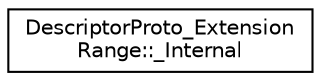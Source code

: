 digraph "类继承关系图"
{
 // LATEX_PDF_SIZE
  edge [fontname="Helvetica",fontsize="10",labelfontname="Helvetica",labelfontsize="10"];
  node [fontname="Helvetica",fontsize="10",shape=record];
  rankdir="LR";
  Node0 [label="DescriptorProto_Extension\lRange::_Internal",height=0.2,width=0.4,color="black", fillcolor="white", style="filled",URL="$classDescriptorProto__ExtensionRange_1_1__Internal.html",tooltip=" "];
}
